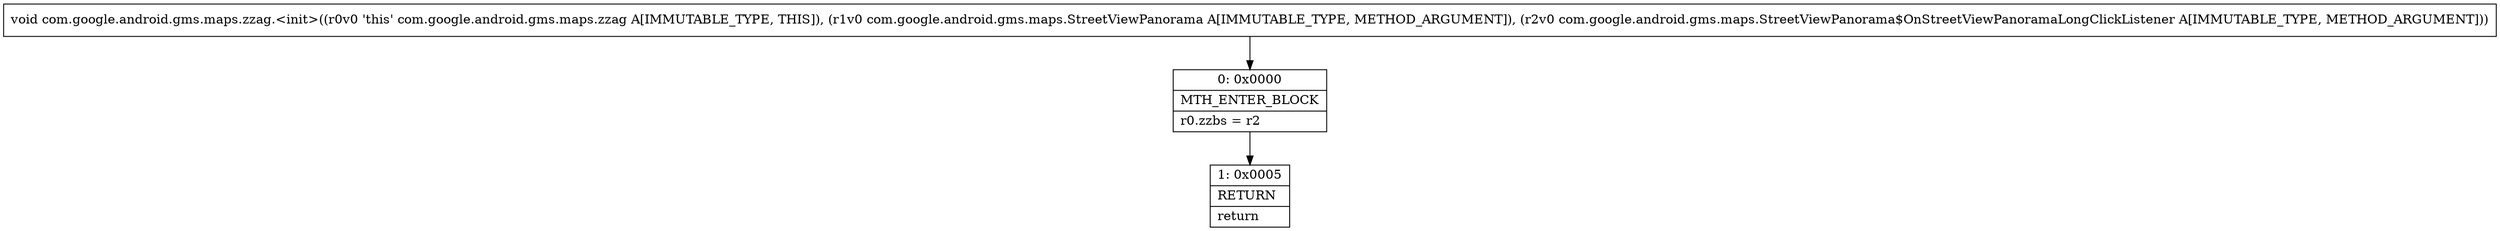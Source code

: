 digraph "CFG forcom.google.android.gms.maps.zzag.\<init\>(Lcom\/google\/android\/gms\/maps\/StreetViewPanorama;Lcom\/google\/android\/gms\/maps\/StreetViewPanorama$OnStreetViewPanoramaLongClickListener;)V" {
Node_0 [shape=record,label="{0\:\ 0x0000|MTH_ENTER_BLOCK\l|r0.zzbs = r2\l}"];
Node_1 [shape=record,label="{1\:\ 0x0005|RETURN\l|return\l}"];
MethodNode[shape=record,label="{void com.google.android.gms.maps.zzag.\<init\>((r0v0 'this' com.google.android.gms.maps.zzag A[IMMUTABLE_TYPE, THIS]), (r1v0 com.google.android.gms.maps.StreetViewPanorama A[IMMUTABLE_TYPE, METHOD_ARGUMENT]), (r2v0 com.google.android.gms.maps.StreetViewPanorama$OnStreetViewPanoramaLongClickListener A[IMMUTABLE_TYPE, METHOD_ARGUMENT])) }"];
MethodNode -> Node_0;
Node_0 -> Node_1;
}

